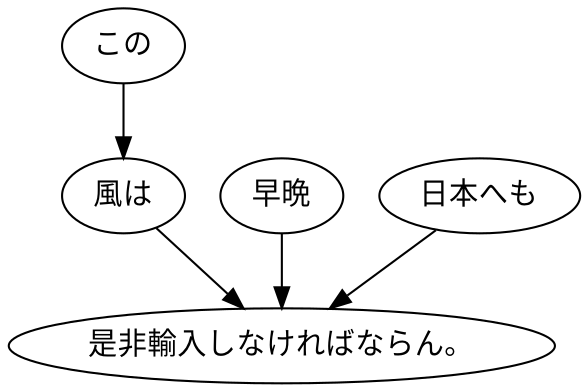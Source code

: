 digraph graph8757 {
	node0 [label="この"];
	node1 [label="風は"];
	node2 [label="早晩"];
	node3 [label="日本へも"];
	node4 [label="是非輸入しなければならん。"];
	node0 -> node1;
	node1 -> node4;
	node2 -> node4;
	node3 -> node4;
}

